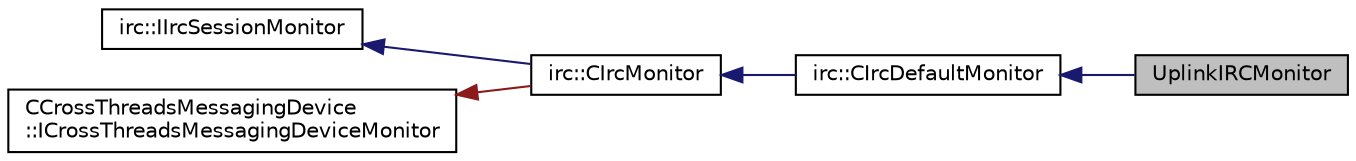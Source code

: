 digraph "UplinkIRCMonitor"
{
 // LATEX_PDF_SIZE
  edge [fontname="Helvetica",fontsize="10",labelfontname="Helvetica",labelfontsize="10"];
  node [fontname="Helvetica",fontsize="10",shape=record];
  rankdir="LR";
  Node1 [label="UplinkIRCMonitor",height=0.2,width=0.4,color="black", fillcolor="grey75", style="filled", fontcolor="black",tooltip=" "];
  Node2 -> Node1 [dir="back",color="midnightblue",fontsize="10",style="solid",fontname="Helvetica"];
  Node2 [label="irc::CIrcDefaultMonitor",height=0.2,width=0.4,color="black", fillcolor="white", style="filled",URL="$classirc_1_1CIrcDefaultMonitor.html",tooltip=" "];
  Node3 -> Node2 [dir="back",color="midnightblue",fontsize="10",style="solid",fontname="Helvetica"];
  Node3 [label="irc::CIrcMonitor",height=0.2,width=0.4,color="black", fillcolor="white", style="filled",URL="$classirc_1_1CIrcMonitor.html",tooltip=" "];
  Node4 -> Node3 [dir="back",color="midnightblue",fontsize="10",style="solid",fontname="Helvetica"];
  Node4 [label="irc::IIrcSessionMonitor",height=0.2,width=0.4,color="black", fillcolor="white", style="filled",URL="$structirc_1_1IIrcSessionMonitor.html",tooltip=" "];
  Node5 -> Node3 [dir="back",color="firebrick4",fontsize="10",style="solid",fontname="Helvetica"];
  Node5 [label="CCrossThreadsMessagingDevice\l::ICrossThreadsMessagingDeviceMonitor",height=0.2,width=0.4,color="black", fillcolor="white", style="filled",URL="$structCCrossThreadsMessagingDevice_1_1ICrossThreadsMessagingDeviceMonitor.html",tooltip=" "];
}
